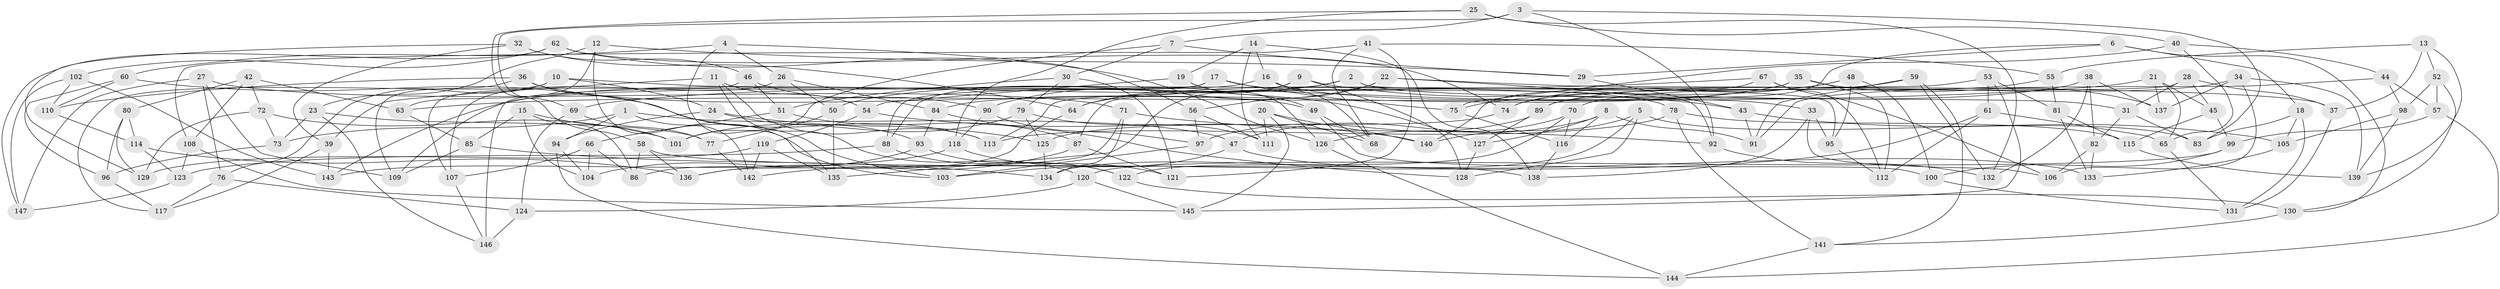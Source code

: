 // coarse degree distribution, {5: 0.03, 6: 0.44, 4: 0.52, 3: 0.01}
// Generated by graph-tools (version 1.1) at 2025/42/03/06/25 10:42:21]
// undirected, 147 vertices, 294 edges
graph export_dot {
graph [start="1"]
  node [color=gray90,style=filled];
  1;
  2;
  3;
  4;
  5;
  6;
  7;
  8;
  9;
  10;
  11;
  12;
  13;
  14;
  15;
  16;
  17;
  18;
  19;
  20;
  21;
  22;
  23;
  24;
  25;
  26;
  27;
  28;
  29;
  30;
  31;
  32;
  33;
  34;
  35;
  36;
  37;
  38;
  39;
  40;
  41;
  42;
  43;
  44;
  45;
  46;
  47;
  48;
  49;
  50;
  51;
  52;
  53;
  54;
  55;
  56;
  57;
  58;
  59;
  60;
  61;
  62;
  63;
  64;
  65;
  66;
  67;
  68;
  69;
  70;
  71;
  72;
  73;
  74;
  75;
  76;
  77;
  78;
  79;
  80;
  81;
  82;
  83;
  84;
  85;
  86;
  87;
  88;
  89;
  90;
  91;
  92;
  93;
  94;
  95;
  96;
  97;
  98;
  99;
  100;
  101;
  102;
  103;
  104;
  105;
  106;
  107;
  108;
  109;
  110;
  111;
  112;
  113;
  114;
  115;
  116;
  117;
  118;
  119;
  120;
  121;
  122;
  123;
  124;
  125;
  126;
  127;
  128;
  129;
  130;
  131;
  132;
  133;
  134;
  135;
  136;
  137;
  138;
  139;
  140;
  141;
  142;
  143;
  144;
  145;
  146;
  147;
  1 -- 103;
  1 -- 94;
  1 -- 73;
  1 -- 47;
  2 -- 95;
  2 -- 31;
  2 -- 64;
  2 -- 143;
  3 -- 69;
  3 -- 92;
  3 -- 83;
  3 -- 7;
  4 -- 26;
  4 -- 60;
  4 -- 56;
  4 -- 135;
  5 -- 140;
  5 -- 134;
  5 -- 128;
  5 -- 83;
  6 -- 29;
  6 -- 130;
  6 -- 18;
  6 -- 89;
  7 -- 30;
  7 -- 101;
  7 -- 29;
  8 -- 116;
  8 -- 127;
  8 -- 47;
  8 -- 91;
  9 -- 128;
  9 -- 88;
  9 -- 43;
  9 -- 135;
  10 -- 24;
  10 -- 117;
  10 -- 127;
  10 -- 76;
  11 -- 120;
  11 -- 113;
  11 -- 39;
  11 -- 54;
  12 -- 142;
  12 -- 29;
  12 -- 23;
  12 -- 63;
  13 -- 52;
  13 -- 139;
  13 -- 37;
  13 -- 55;
  14 -- 138;
  14 -- 16;
  14 -- 19;
  14 -- 111;
  15 -- 101;
  15 -- 85;
  15 -- 104;
  15 -- 86;
  16 -- 68;
  16 -- 33;
  16 -- 109;
  17 -- 88;
  17 -- 146;
  17 -- 78;
  17 -- 75;
  18 -- 131;
  18 -- 105;
  18 -- 83;
  19 -- 49;
  19 -- 54;
  19 -- 126;
  20 -- 140;
  20 -- 111;
  20 -- 68;
  20 -- 145;
  21 -- 45;
  21 -- 63;
  21 -- 137;
  21 -- 65;
  22 -- 37;
  22 -- 90;
  22 -- 56;
  22 -- 92;
  23 -- 73;
  23 -- 146;
  23 -- 77;
  24 -- 125;
  24 -- 93;
  24 -- 94;
  25 -- 118;
  25 -- 58;
  25 -- 132;
  25 -- 40;
  26 -- 50;
  26 -- 107;
  26 -- 84;
  27 -- 71;
  27 -- 76;
  27 -- 109;
  27 -- 147;
  28 -- 45;
  28 -- 31;
  28 -- 87;
  28 -- 37;
  29 -- 43;
  30 -- 121;
  30 -- 51;
  30 -- 79;
  31 -- 82;
  31 -- 83;
  32 -- 129;
  32 -- 46;
  32 -- 64;
  32 -- 39;
  33 -- 95;
  33 -- 138;
  33 -- 106;
  34 -- 139;
  34 -- 106;
  34 -- 137;
  34 -- 89;
  35 -- 112;
  35 -- 137;
  35 -- 50;
  35 -- 84;
  36 -- 103;
  36 -- 110;
  36 -- 49;
  36 -- 109;
  37 -- 131;
  38 -- 137;
  38 -- 82;
  38 -- 132;
  38 -- 64;
  39 -- 143;
  39 -- 117;
  40 -- 44;
  40 -- 75;
  40 -- 65;
  41 -- 121;
  41 -- 68;
  41 -- 108;
  41 -- 55;
  42 -- 108;
  42 -- 63;
  42 -- 72;
  42 -- 80;
  43 -- 105;
  43 -- 91;
  44 -- 98;
  44 -- 57;
  44 -- 91;
  45 -- 99;
  45 -- 115;
  46 -- 51;
  46 -- 90;
  46 -- 107;
  47 -- 103;
  47 -- 133;
  48 -- 75;
  48 -- 95;
  48 -- 74;
  48 -- 100;
  49 -- 68;
  49 -- 100;
  50 -- 77;
  50 -- 135;
  51 -- 66;
  51 -- 87;
  52 -- 130;
  52 -- 57;
  52 -- 98;
  53 -- 113;
  53 -- 145;
  53 -- 61;
  53 -- 81;
  54 -- 140;
  54 -- 119;
  55 -- 70;
  55 -- 81;
  56 -- 111;
  56 -- 97;
  57 -- 99;
  57 -- 144;
  58 -- 86;
  58 -- 138;
  58 -- 136;
  59 -- 141;
  59 -- 74;
  59 -- 132;
  59 -- 91;
  60 -- 113;
  60 -- 110;
  60 -- 96;
  61 -- 65;
  61 -- 112;
  61 -- 142;
  62 -- 126;
  62 -- 74;
  62 -- 147;
  62 -- 102;
  63 -- 85;
  64 -- 86;
  65 -- 131;
  66 -- 107;
  66 -- 86;
  66 -- 104;
  67 -- 106;
  67 -- 69;
  67 -- 112;
  67 -- 140;
  69 -- 77;
  69 -- 124;
  70 -- 126;
  70 -- 122;
  70 -- 116;
  71 -- 136;
  71 -- 92;
  71 -- 134;
  72 -- 129;
  72 -- 101;
  72 -- 73;
  73 -- 96;
  74 -- 125;
  75 -- 116;
  76 -- 124;
  76 -- 117;
  77 -- 142;
  78 -- 141;
  78 -- 115;
  78 -- 113;
  79 -- 111;
  79 -- 101;
  79 -- 125;
  80 -- 96;
  80 -- 114;
  80 -- 129;
  81 -- 115;
  81 -- 133;
  82 -- 133;
  82 -- 106;
  84 -- 128;
  84 -- 93;
  85 -- 134;
  85 -- 109;
  87 -- 136;
  87 -- 121;
  88 -- 122;
  88 -- 123;
  89 -- 97;
  89 -- 127;
  90 -- 118;
  90 -- 97;
  92 -- 132;
  93 -- 122;
  93 -- 104;
  94 -- 144;
  94 -- 104;
  95 -- 112;
  96 -- 117;
  97 -- 103;
  98 -- 139;
  98 -- 105;
  99 -- 120;
  99 -- 100;
  100 -- 131;
  102 -- 147;
  102 -- 110;
  102 -- 143;
  105 -- 133;
  107 -- 146;
  108 -- 123;
  108 -- 145;
  110 -- 114;
  114 -- 136;
  114 -- 123;
  115 -- 139;
  116 -- 138;
  118 -- 143;
  118 -- 121;
  119 -- 129;
  119 -- 142;
  119 -- 135;
  120 -- 124;
  120 -- 145;
  122 -- 130;
  123 -- 147;
  124 -- 146;
  125 -- 134;
  126 -- 144;
  127 -- 128;
  130 -- 141;
  141 -- 144;
}
